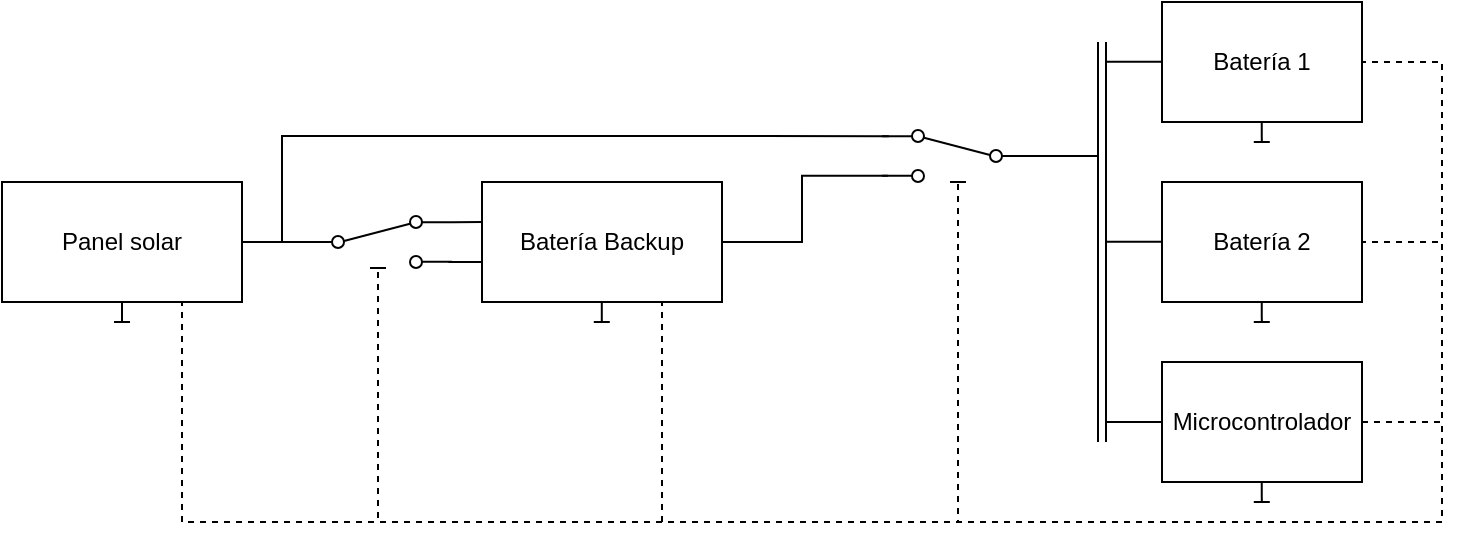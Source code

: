 <mxfile version="25.0.2">
  <diagram name="Page-1" id="14Kist1dSjR1HFpn2NpN">
    <mxGraphModel dx="1053" dy="638" grid="1" gridSize="10" guides="1" tooltips="1" connect="1" arrows="1" fold="1" page="1" pageScale="1" pageWidth="850" pageHeight="1100" math="0" shadow="0">
      <root>
        <mxCell id="0" />
        <mxCell id="1" parent="0" />
        <mxCell id="BkS2omjK2WoESzhq4RRW-32" style="edgeStyle=orthogonalEdgeStyle;rounded=0;orthogonalLoop=1;jettySize=auto;html=1;endArrow=baseDash;endFill=0;" edge="1" parent="1" source="BkS2omjK2WoESzhq4RRW-1">
          <mxGeometry relative="1" as="geometry">
            <mxPoint x="100" y="230" as="targetPoint" />
            <Array as="points">
              <mxPoint x="100" y="230" />
              <mxPoint x="100" y="230" />
            </Array>
          </mxGeometry>
        </mxCell>
        <mxCell id="BkS2omjK2WoESzhq4RRW-1" value="Panel solar" style="rounded=0;whiteSpace=wrap;html=1;" vertex="1" parent="1">
          <mxGeometry x="40" y="160" width="120" height="60" as="geometry" />
        </mxCell>
        <mxCell id="BkS2omjK2WoESzhq4RRW-2" value="Batería Backup" style="rounded=0;whiteSpace=wrap;html=1;" vertex="1" parent="1">
          <mxGeometry x="280" y="160" width="120" height="60" as="geometry" />
        </mxCell>
        <mxCell id="BkS2omjK2WoESzhq4RRW-3" value="Batería 1" style="whiteSpace=wrap;html=1;" vertex="1" parent="1">
          <mxGeometry x="620" y="70" width="100" height="60" as="geometry" />
        </mxCell>
        <mxCell id="BkS2omjK2WoESzhq4RRW-4" value="Batería 2" style="whiteSpace=wrap;html=1;" vertex="1" parent="1">
          <mxGeometry x="620" y="160" width="100" height="60" as="geometry" />
        </mxCell>
        <mxCell id="BkS2omjK2WoESzhq4RRW-24" style="edgeStyle=orthogonalEdgeStyle;rounded=0;orthogonalLoop=1;jettySize=auto;html=1;exitX=0;exitY=0.5;exitDx=0;exitDy=0;endArrow=none;endFill=0;" edge="1" parent="1" source="BkS2omjK2WoESzhq4RRW-5">
          <mxGeometry relative="1" as="geometry">
            <mxPoint x="592" y="280" as="targetPoint" />
          </mxGeometry>
        </mxCell>
        <mxCell id="BkS2omjK2WoESzhq4RRW-27" style="edgeStyle=orthogonalEdgeStyle;rounded=0;orthogonalLoop=1;jettySize=auto;html=1;dashed=1;endArrow=baseDash;endFill=0;" edge="1" parent="1" source="BkS2omjK2WoESzhq4RRW-5" target="BkS2omjK2WoESzhq4RRW-4">
          <mxGeometry relative="1" as="geometry">
            <Array as="points">
              <mxPoint x="760" y="280" />
              <mxPoint x="760" y="190" />
            </Array>
          </mxGeometry>
        </mxCell>
        <mxCell id="BkS2omjK2WoESzhq4RRW-28" style="edgeStyle=orthogonalEdgeStyle;rounded=0;orthogonalLoop=1;jettySize=auto;html=1;dashed=1;endArrow=baseDash;endFill=0;" edge="1" parent="1" source="BkS2omjK2WoESzhq4RRW-5" target="BkS2omjK2WoESzhq4RRW-3">
          <mxGeometry relative="1" as="geometry">
            <Array as="points">
              <mxPoint x="760" y="280" />
              <mxPoint x="760" y="100" />
            </Array>
          </mxGeometry>
        </mxCell>
        <mxCell id="BkS2omjK2WoESzhq4RRW-29" style="edgeStyle=orthogonalEdgeStyle;rounded=0;orthogonalLoop=1;jettySize=auto;html=1;dashed=1;endArrow=baseDash;endFill=0;" edge="1" parent="1" source="BkS2omjK2WoESzhq4RRW-5" target="BkS2omjK2WoESzhq4RRW-11">
          <mxGeometry relative="1" as="geometry">
            <Array as="points">
              <mxPoint x="760" y="280" />
              <mxPoint x="760" y="330" />
              <mxPoint x="518" y="330" />
            </Array>
          </mxGeometry>
        </mxCell>
        <mxCell id="BkS2omjK2WoESzhq4RRW-30" style="edgeStyle=orthogonalEdgeStyle;rounded=0;orthogonalLoop=1;jettySize=auto;html=1;dashed=1;endArrow=baseDash;endFill=0;" edge="1" parent="1" source="BkS2omjK2WoESzhq4RRW-5" target="BkS2omjK2WoESzhq4RRW-12">
          <mxGeometry relative="1" as="geometry">
            <Array as="points">
              <mxPoint x="760" y="280" />
              <mxPoint x="760" y="330" />
              <mxPoint x="228" y="330" />
            </Array>
          </mxGeometry>
        </mxCell>
        <mxCell id="BkS2omjK2WoESzhq4RRW-38" style="edgeStyle=orthogonalEdgeStyle;rounded=0;orthogonalLoop=1;jettySize=auto;html=1;startArrow=none;startFill=0;dashed=1;endArrow=none;endFill=0;" edge="1" parent="1" source="BkS2omjK2WoESzhq4RRW-5" target="BkS2omjK2WoESzhq4RRW-2">
          <mxGeometry relative="1" as="geometry">
            <Array as="points">
              <mxPoint x="760" y="280" />
              <mxPoint x="760" y="330" />
              <mxPoint x="370" y="330" />
            </Array>
          </mxGeometry>
        </mxCell>
        <mxCell id="BkS2omjK2WoESzhq4RRW-39" style="edgeStyle=orthogonalEdgeStyle;rounded=0;orthogonalLoop=1;jettySize=auto;html=1;entryX=0.75;entryY=1;entryDx=0;entryDy=0;dashed=1;endArrow=none;endFill=0;" edge="1" parent="1" source="BkS2omjK2WoESzhq4RRW-5" target="BkS2omjK2WoESzhq4RRW-1">
          <mxGeometry relative="1" as="geometry">
            <Array as="points">
              <mxPoint x="760" y="280" />
              <mxPoint x="760" y="330" />
              <mxPoint x="130" y="330" />
            </Array>
          </mxGeometry>
        </mxCell>
        <mxCell id="BkS2omjK2WoESzhq4RRW-5" value="Microcontrolador" style="whiteSpace=wrap;html=1;" vertex="1" parent="1">
          <mxGeometry x="620" y="250" width="100" height="60" as="geometry" />
        </mxCell>
        <mxCell id="BkS2omjK2WoESzhq4RRW-23" style="edgeStyle=orthogonalEdgeStyle;rounded=0;orthogonalLoop=1;jettySize=auto;html=1;endArrow=none;endFill=0;" edge="1" parent="1" source="BkS2omjK2WoESzhq4RRW-11">
          <mxGeometry relative="1" as="geometry">
            <mxPoint x="588" y="147" as="targetPoint" />
          </mxGeometry>
        </mxCell>
        <mxCell id="BkS2omjK2WoESzhq4RRW-11" value="" style="html=1;shape=mxgraph.electrical.electro-mechanical.twoWaySwitch;aspect=fixed;elSwitchState=2;direction=east;flipV=0;flipH=1;" vertex="1" parent="1">
          <mxGeometry x="480" y="134" width="75" height="26" as="geometry" />
        </mxCell>
        <mxCell id="BkS2omjK2WoESzhq4RRW-13" style="edgeStyle=orthogonalEdgeStyle;rounded=0;orthogonalLoop=1;jettySize=auto;html=1;exitX=0;exitY=0.5;exitDx=0;exitDy=0;entryX=1;entryY=0.5;entryDx=0;entryDy=0;endArrow=none;endFill=0;" edge="1" parent="1" source="BkS2omjK2WoESzhq4RRW-12" target="BkS2omjK2WoESzhq4RRW-1">
          <mxGeometry relative="1" as="geometry" />
        </mxCell>
        <mxCell id="BkS2omjK2WoESzhq4RRW-17" style="edgeStyle=orthogonalEdgeStyle;rounded=0;orthogonalLoop=1;jettySize=auto;html=1;endArrow=none;endFill=0;entryX=0.954;entryY=0.118;entryDx=0;entryDy=0;entryPerimeter=0;" edge="1" parent="1" target="BkS2omjK2WoESzhq4RRW-11">
          <mxGeometry relative="1" as="geometry">
            <mxPoint x="440" y="140" as="targetPoint" />
            <mxPoint x="180" y="190" as="sourcePoint" />
            <Array as="points">
              <mxPoint x="180" y="137" />
              <mxPoint x="190" y="137" />
            </Array>
          </mxGeometry>
        </mxCell>
        <mxCell id="BkS2omjK2WoESzhq4RRW-12" value="" style="html=1;shape=mxgraph.electrical.electro-mechanical.twoWaySwitch;aspect=fixed;elSwitchState=2;" vertex="1" parent="1">
          <mxGeometry x="190" y="177" width="75" height="26" as="geometry" />
        </mxCell>
        <mxCell id="BkS2omjK2WoESzhq4RRW-15" value="" style="endArrow=none;html=1;rounded=0;exitX=1;exitY=0.12;exitDx=0;exitDy=0;" edge="1" parent="1" source="BkS2omjK2WoESzhq4RRW-12">
          <mxGeometry width="50" height="50" relative="1" as="geometry">
            <mxPoint x="330" y="260" as="sourcePoint" />
            <mxPoint x="280" y="180" as="targetPoint" />
          </mxGeometry>
        </mxCell>
        <mxCell id="BkS2omjK2WoESzhq4RRW-16" value="" style="endArrow=none;html=1;rounded=0;exitX=0.976;exitY=0.885;exitDx=0;exitDy=0;exitPerimeter=0;" edge="1" parent="1">
          <mxGeometry width="50" height="50" relative="1" as="geometry">
            <mxPoint x="263.2" y="200.01" as="sourcePoint" />
            <mxPoint x="280" y="200" as="targetPoint" />
            <Array as="points">
              <mxPoint x="270" y="200" />
            </Array>
          </mxGeometry>
        </mxCell>
        <mxCell id="BkS2omjK2WoESzhq4RRW-18" style="edgeStyle=orthogonalEdgeStyle;rounded=0;orthogonalLoop=1;jettySize=auto;html=1;exitX=1;exitY=0.5;exitDx=0;exitDy=0;entryX=0.959;entryY=0.882;entryDx=0;entryDy=0;entryPerimeter=0;endArrow=none;endFill=0;" edge="1" parent="1" source="BkS2omjK2WoESzhq4RRW-2" target="BkS2omjK2WoESzhq4RRW-11">
          <mxGeometry relative="1" as="geometry" />
        </mxCell>
        <mxCell id="BkS2omjK2WoESzhq4RRW-20" value="" style="shape=link;html=1;rounded=0;" edge="1" parent="1">
          <mxGeometry width="100" relative="1" as="geometry">
            <mxPoint x="590" y="90" as="sourcePoint" />
            <mxPoint x="590" y="290" as="targetPoint" />
          </mxGeometry>
        </mxCell>
        <mxCell id="BkS2omjK2WoESzhq4RRW-25" style="edgeStyle=orthogonalEdgeStyle;rounded=0;orthogonalLoop=1;jettySize=auto;html=1;exitX=0;exitY=0.5;exitDx=0;exitDy=0;endArrow=none;endFill=0;" edge="1" parent="1">
          <mxGeometry relative="1" as="geometry">
            <mxPoint x="592" y="189.92" as="targetPoint" />
            <mxPoint x="620" y="189.92" as="sourcePoint" />
          </mxGeometry>
        </mxCell>
        <mxCell id="BkS2omjK2WoESzhq4RRW-26" style="edgeStyle=orthogonalEdgeStyle;rounded=0;orthogonalLoop=1;jettySize=auto;html=1;exitX=0;exitY=0.5;exitDx=0;exitDy=0;endArrow=none;endFill=0;" edge="1" parent="1">
          <mxGeometry relative="1" as="geometry">
            <mxPoint x="592" y="99.92" as="targetPoint" />
            <mxPoint x="620" y="99.92" as="sourcePoint" />
          </mxGeometry>
        </mxCell>
        <mxCell id="BkS2omjK2WoESzhq4RRW-34" style="edgeStyle=orthogonalEdgeStyle;rounded=0;orthogonalLoop=1;jettySize=auto;html=1;endArrow=baseDash;endFill=0;" edge="1" parent="1">
          <mxGeometry relative="1" as="geometry">
            <mxPoint x="339.9" y="230" as="targetPoint" />
            <mxPoint x="339.9" y="220" as="sourcePoint" />
            <Array as="points">
              <mxPoint x="339.9" y="230" />
              <mxPoint x="339.9" y="230" />
            </Array>
          </mxGeometry>
        </mxCell>
        <mxCell id="BkS2omjK2WoESzhq4RRW-35" style="edgeStyle=orthogonalEdgeStyle;rounded=0;orthogonalLoop=1;jettySize=auto;html=1;endArrow=baseDash;endFill=0;" edge="1" parent="1">
          <mxGeometry relative="1" as="geometry">
            <mxPoint x="669.86" y="140" as="targetPoint" />
            <mxPoint x="669.86" y="130" as="sourcePoint" />
            <Array as="points">
              <mxPoint x="669.86" y="140" />
              <mxPoint x="669.86" y="140" />
            </Array>
          </mxGeometry>
        </mxCell>
        <mxCell id="BkS2omjK2WoESzhq4RRW-36" style="edgeStyle=orthogonalEdgeStyle;rounded=0;orthogonalLoop=1;jettySize=auto;html=1;endArrow=baseDash;endFill=0;" edge="1" parent="1">
          <mxGeometry relative="1" as="geometry">
            <mxPoint x="669.86" y="230" as="targetPoint" />
            <mxPoint x="669.86" y="220" as="sourcePoint" />
            <Array as="points">
              <mxPoint x="669.86" y="230" />
              <mxPoint x="669.86" y="230" />
            </Array>
          </mxGeometry>
        </mxCell>
        <mxCell id="BkS2omjK2WoESzhq4RRW-37" style="edgeStyle=orthogonalEdgeStyle;rounded=0;orthogonalLoop=1;jettySize=auto;html=1;endArrow=baseDash;endFill=0;" edge="1" parent="1">
          <mxGeometry relative="1" as="geometry">
            <mxPoint x="669.86" y="320" as="targetPoint" />
            <mxPoint x="669.86" y="310" as="sourcePoint" />
            <Array as="points">
              <mxPoint x="669.86" y="320" />
              <mxPoint x="669.86" y="320" />
            </Array>
          </mxGeometry>
        </mxCell>
      </root>
    </mxGraphModel>
  </diagram>
</mxfile>
